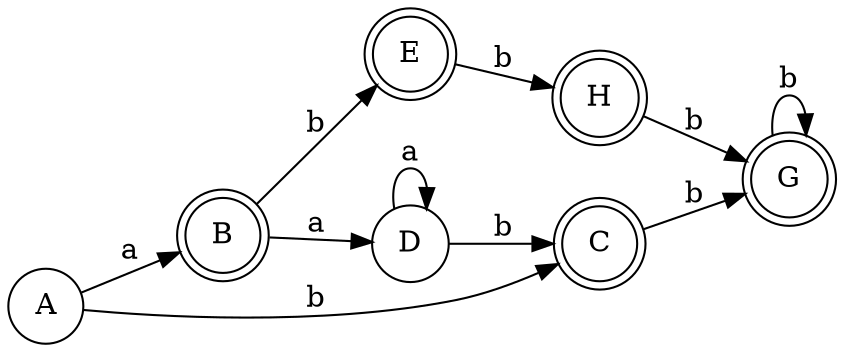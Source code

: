 digraph finite_state_machine {
	rankdir=LR size="8,5"
	node [shape=doublecircle]
	B
	C
	E
	G
	C
	H
	H
	G
	G
	node [shape=circle]
	A -> B [label=a]
	A -> C [label=b]
	B -> D [label=a]
	B -> E [label=b]
	C -> G [label=b]
	D -> D [label=a]
	D -> C [label=b]
	E -> H [label=b]
	G -> G [label=b]
	H -> G [label=b]
}
